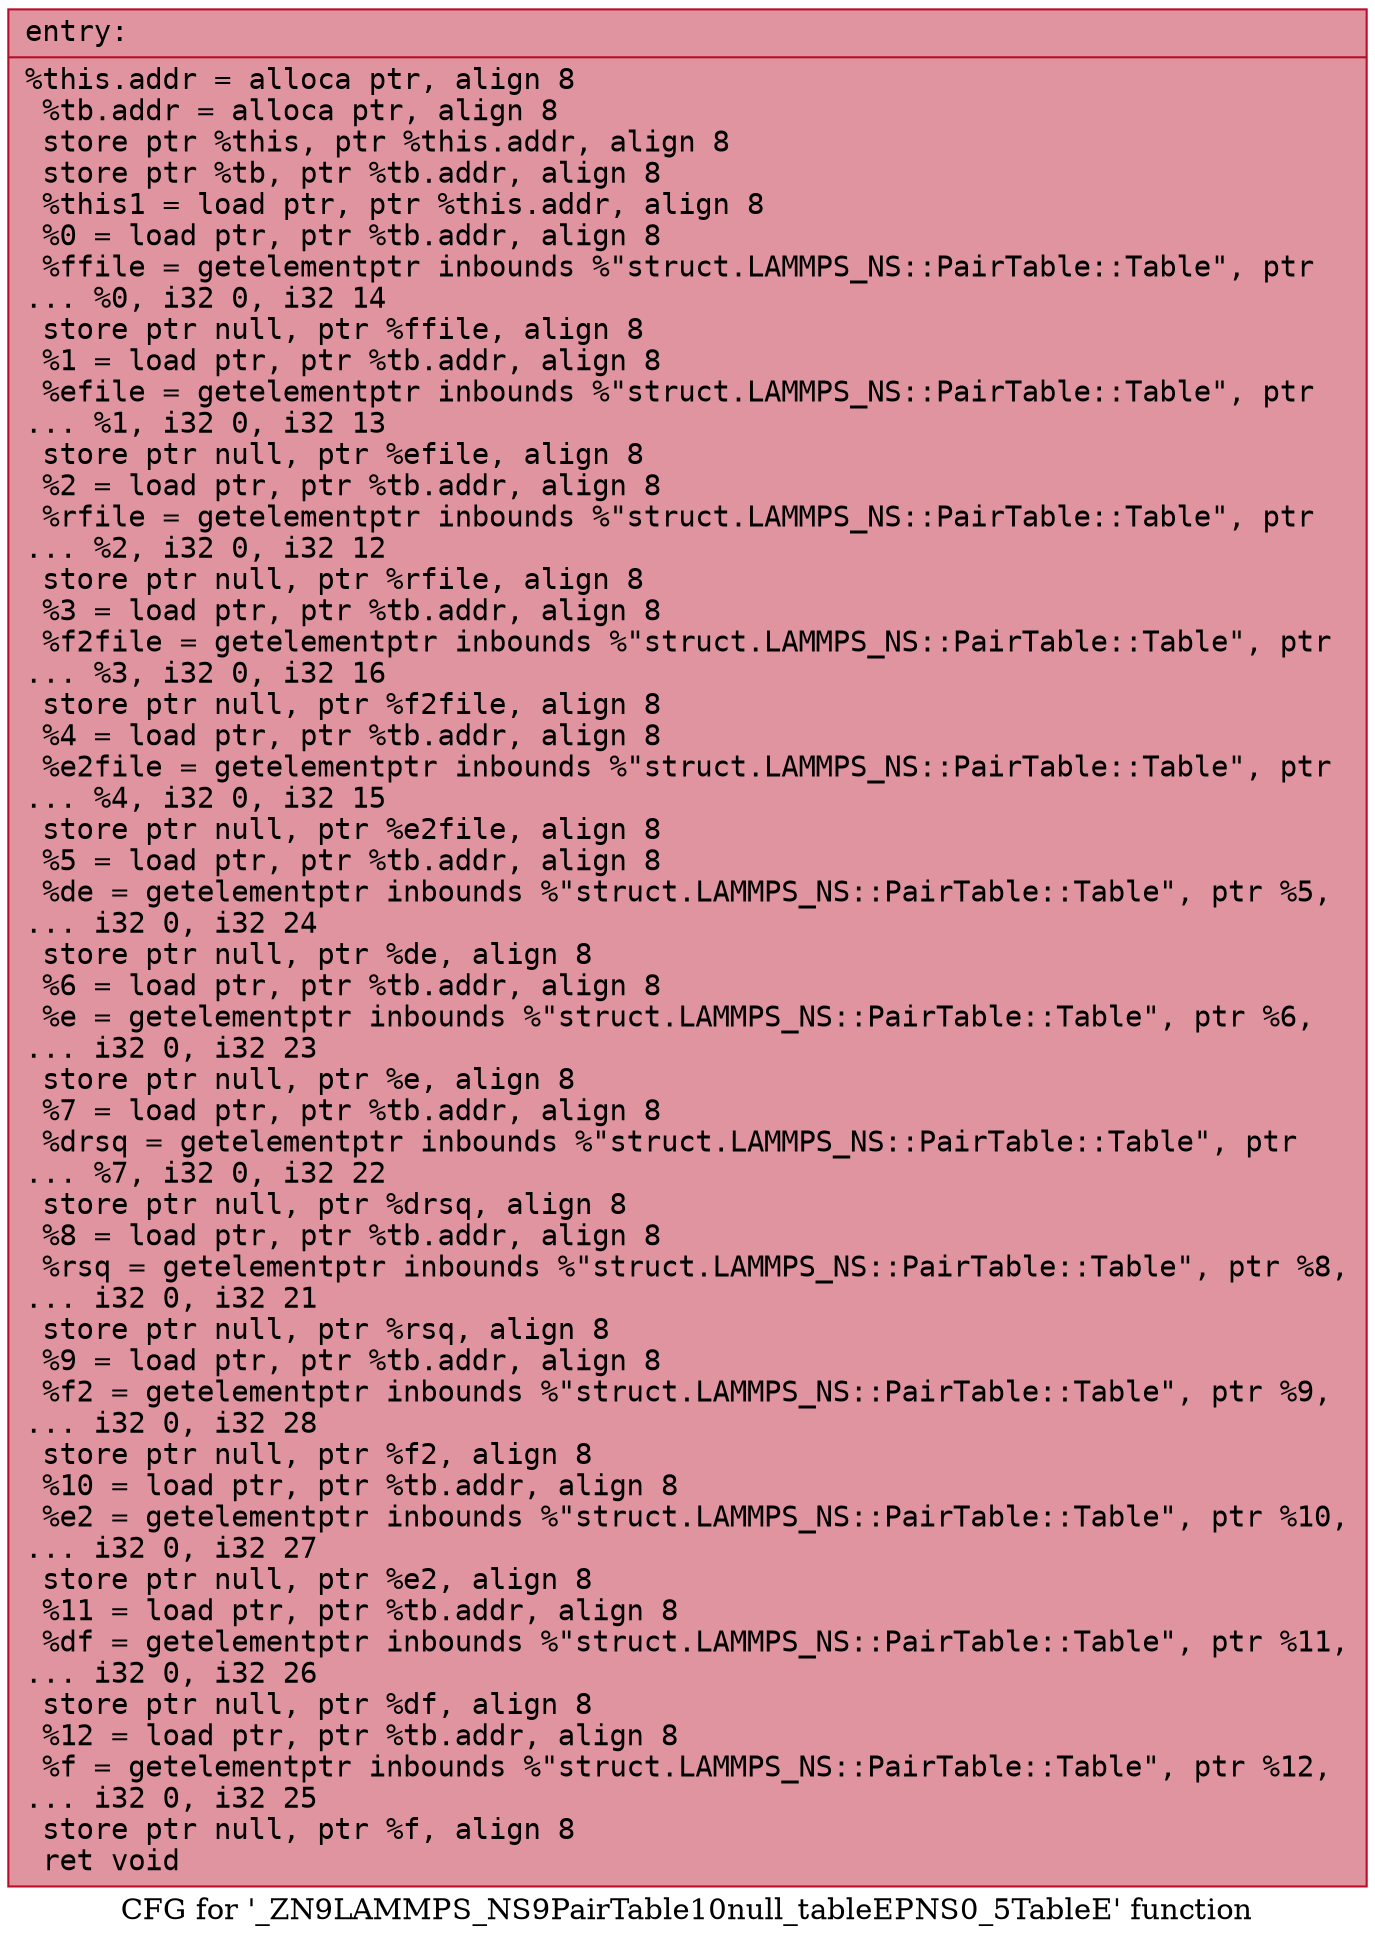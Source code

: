 digraph "CFG for '_ZN9LAMMPS_NS9PairTable10null_tableEPNS0_5TableE' function" {
	label="CFG for '_ZN9LAMMPS_NS9PairTable10null_tableEPNS0_5TableE' function";

	Node0x55f58a312170 [shape=record,color="#b70d28ff", style=filled, fillcolor="#b70d2870" fontname="Courier",label="{entry:\l|  %this.addr = alloca ptr, align 8\l  %tb.addr = alloca ptr, align 8\l  store ptr %this, ptr %this.addr, align 8\l  store ptr %tb, ptr %tb.addr, align 8\l  %this1 = load ptr, ptr %this.addr, align 8\l  %0 = load ptr, ptr %tb.addr, align 8\l  %ffile = getelementptr inbounds %\"struct.LAMMPS_NS::PairTable::Table\", ptr\l... %0, i32 0, i32 14\l  store ptr null, ptr %ffile, align 8\l  %1 = load ptr, ptr %tb.addr, align 8\l  %efile = getelementptr inbounds %\"struct.LAMMPS_NS::PairTable::Table\", ptr\l... %1, i32 0, i32 13\l  store ptr null, ptr %efile, align 8\l  %2 = load ptr, ptr %tb.addr, align 8\l  %rfile = getelementptr inbounds %\"struct.LAMMPS_NS::PairTable::Table\", ptr\l... %2, i32 0, i32 12\l  store ptr null, ptr %rfile, align 8\l  %3 = load ptr, ptr %tb.addr, align 8\l  %f2file = getelementptr inbounds %\"struct.LAMMPS_NS::PairTable::Table\", ptr\l... %3, i32 0, i32 16\l  store ptr null, ptr %f2file, align 8\l  %4 = load ptr, ptr %tb.addr, align 8\l  %e2file = getelementptr inbounds %\"struct.LAMMPS_NS::PairTable::Table\", ptr\l... %4, i32 0, i32 15\l  store ptr null, ptr %e2file, align 8\l  %5 = load ptr, ptr %tb.addr, align 8\l  %de = getelementptr inbounds %\"struct.LAMMPS_NS::PairTable::Table\", ptr %5,\l... i32 0, i32 24\l  store ptr null, ptr %de, align 8\l  %6 = load ptr, ptr %tb.addr, align 8\l  %e = getelementptr inbounds %\"struct.LAMMPS_NS::PairTable::Table\", ptr %6,\l... i32 0, i32 23\l  store ptr null, ptr %e, align 8\l  %7 = load ptr, ptr %tb.addr, align 8\l  %drsq = getelementptr inbounds %\"struct.LAMMPS_NS::PairTable::Table\", ptr\l... %7, i32 0, i32 22\l  store ptr null, ptr %drsq, align 8\l  %8 = load ptr, ptr %tb.addr, align 8\l  %rsq = getelementptr inbounds %\"struct.LAMMPS_NS::PairTable::Table\", ptr %8,\l... i32 0, i32 21\l  store ptr null, ptr %rsq, align 8\l  %9 = load ptr, ptr %tb.addr, align 8\l  %f2 = getelementptr inbounds %\"struct.LAMMPS_NS::PairTable::Table\", ptr %9,\l... i32 0, i32 28\l  store ptr null, ptr %f2, align 8\l  %10 = load ptr, ptr %tb.addr, align 8\l  %e2 = getelementptr inbounds %\"struct.LAMMPS_NS::PairTable::Table\", ptr %10,\l... i32 0, i32 27\l  store ptr null, ptr %e2, align 8\l  %11 = load ptr, ptr %tb.addr, align 8\l  %df = getelementptr inbounds %\"struct.LAMMPS_NS::PairTable::Table\", ptr %11,\l... i32 0, i32 26\l  store ptr null, ptr %df, align 8\l  %12 = load ptr, ptr %tb.addr, align 8\l  %f = getelementptr inbounds %\"struct.LAMMPS_NS::PairTable::Table\", ptr %12,\l... i32 0, i32 25\l  store ptr null, ptr %f, align 8\l  ret void\l}"];
}
